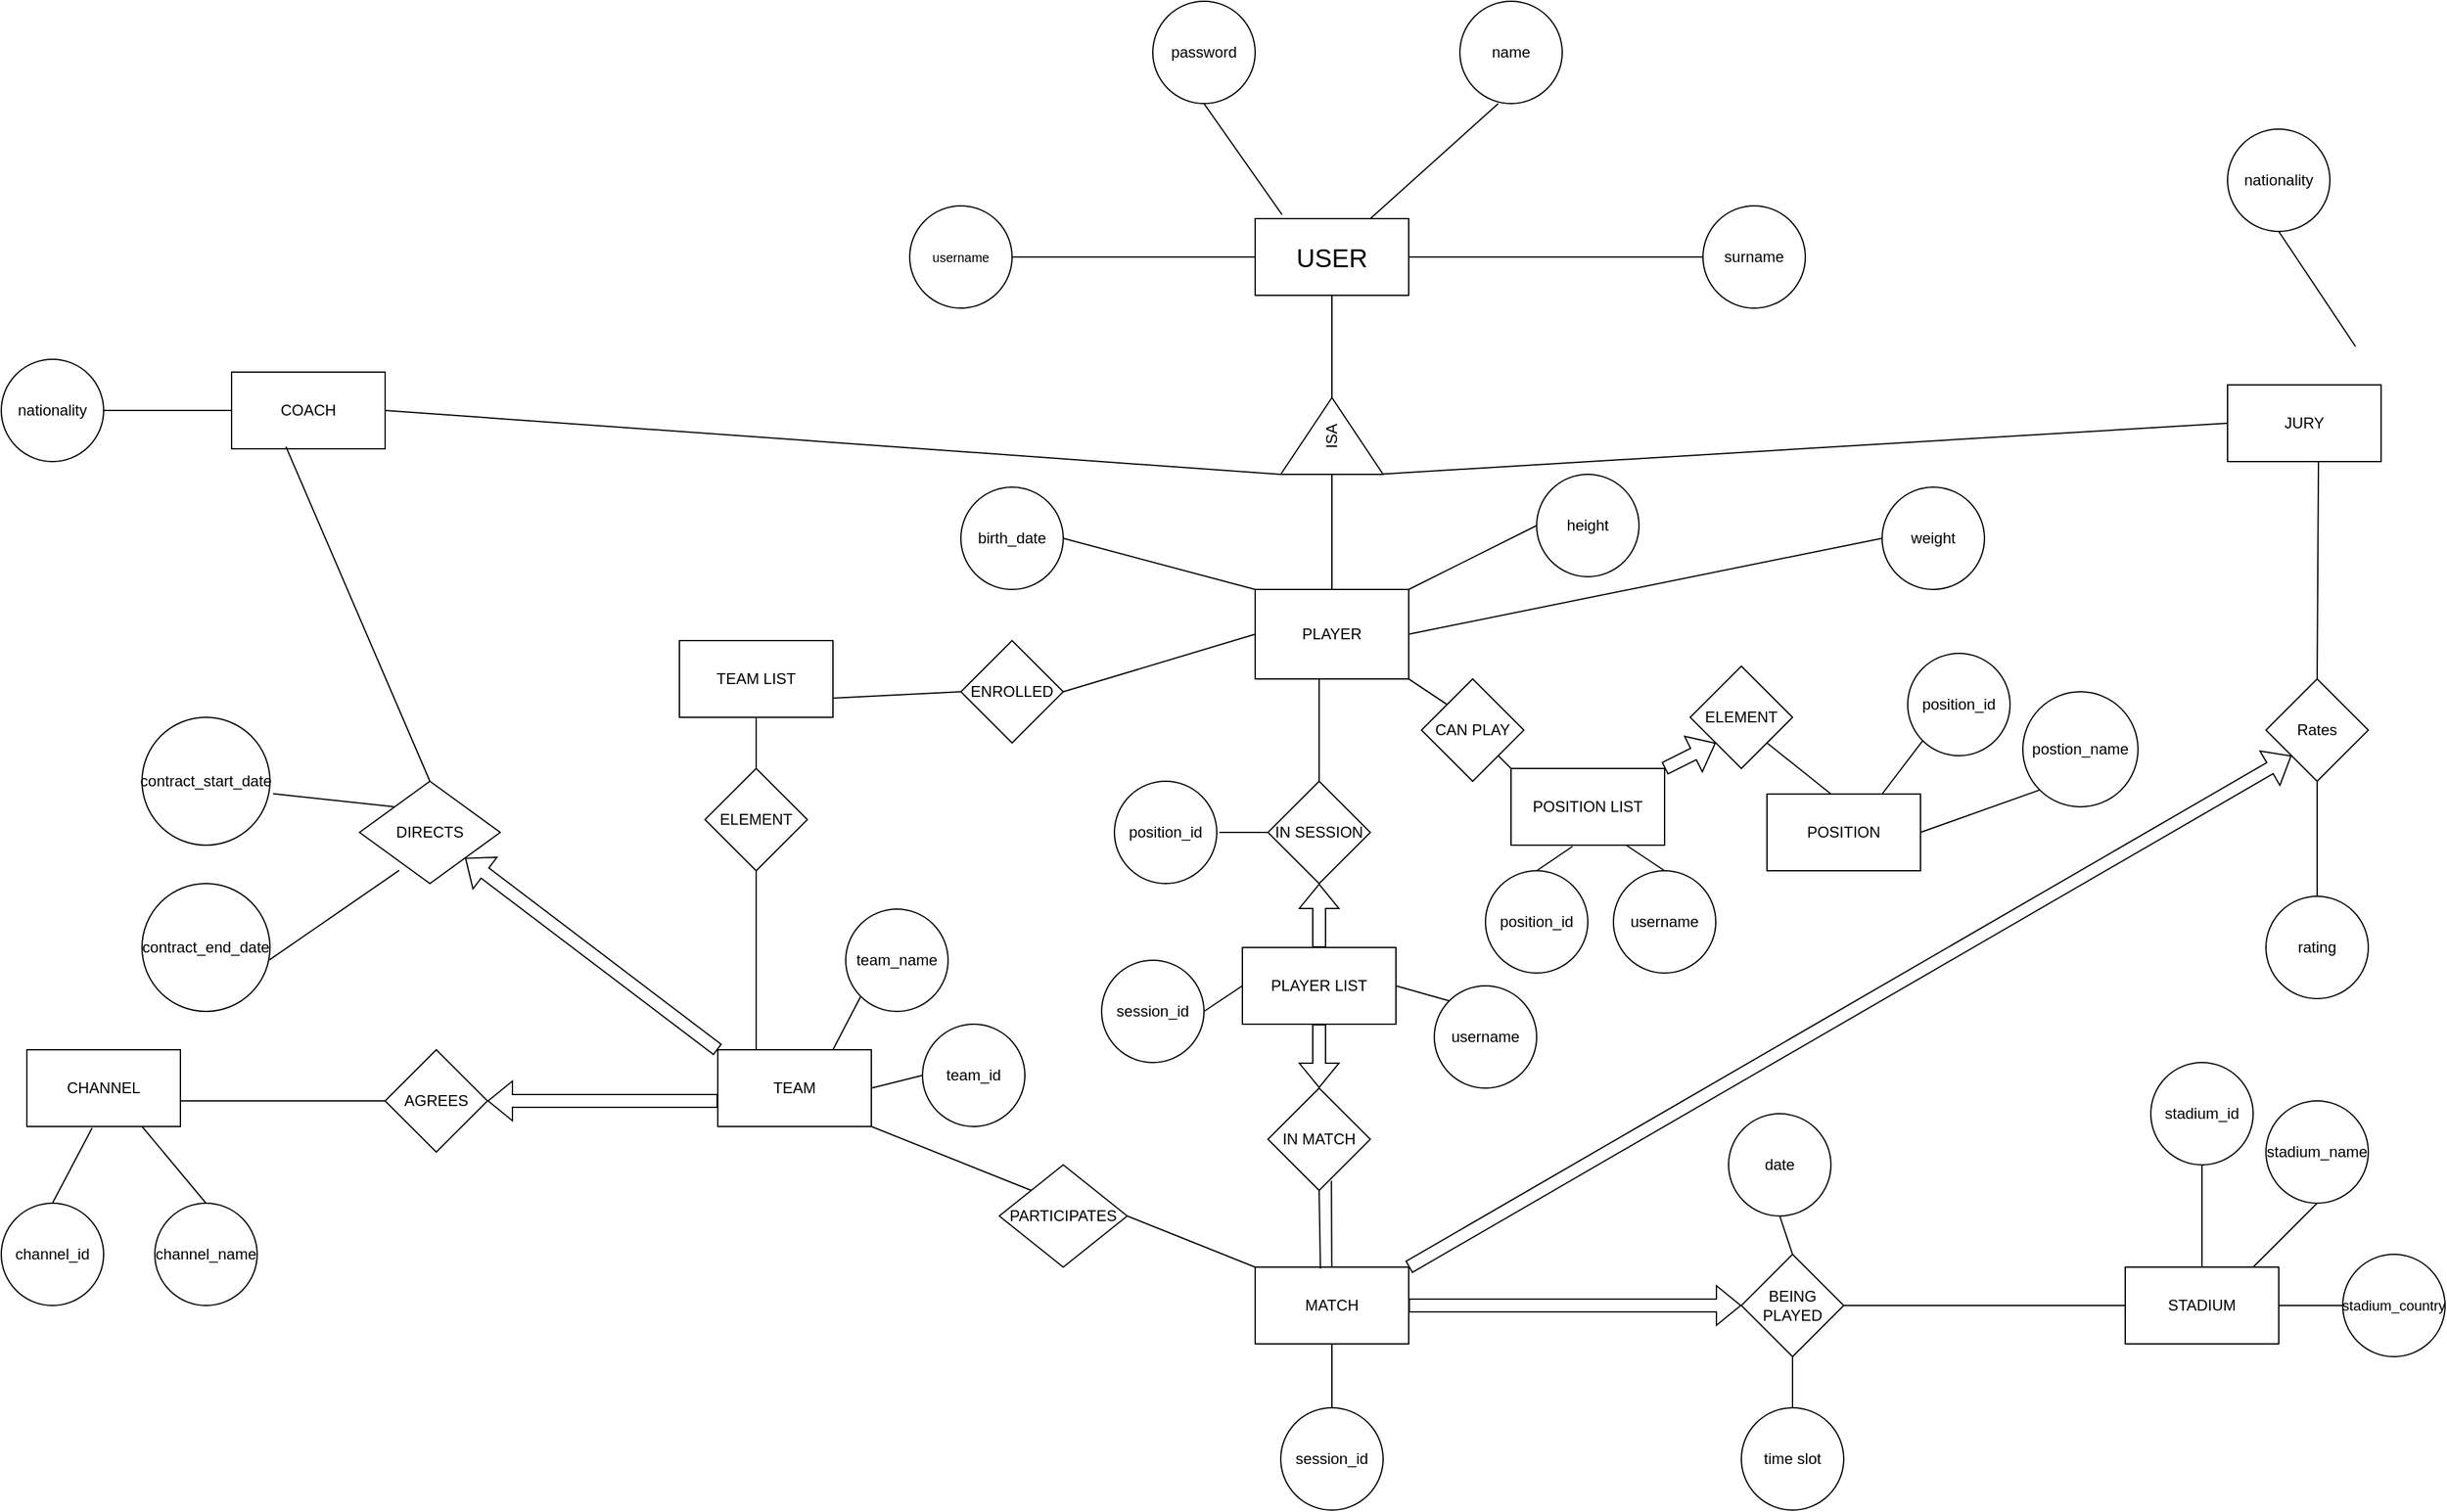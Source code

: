 <mxfile version="24.0.7" type="device">
  <diagram name="Page-1" id="yD7OdkKWVoem7eufRsLi">
    <mxGraphModel dx="2049" dy="1096" grid="1" gridSize="10" guides="1" tooltips="1" connect="1" arrows="1" fold="1" page="1" pageScale="1" pageWidth="1920" pageHeight="1200" math="0" shadow="0">
      <root>
        <mxCell id="0" />
        <mxCell id="1" parent="0" />
        <mxCell id="bbALmOzFAUpH4V1ZmCAf-1" value="&lt;font style=&quot;font-size: 20px;&quot;&gt;USER&lt;/font&gt;" style="rounded=0;whiteSpace=wrap;html=1;" vertex="1" parent="1">
          <mxGeometry x="990" y="190" width="120" height="60" as="geometry" />
        </mxCell>
        <mxCell id="bbALmOzFAUpH4V1ZmCAf-4" value="surname" style="ellipse;whiteSpace=wrap;html=1;rounded=0;" vertex="1" parent="1">
          <mxGeometry x="1340" y="180" width="80" height="80" as="geometry" />
        </mxCell>
        <mxCell id="bbALmOzFAUpH4V1ZmCAf-9" value="&lt;font size=&quot;1&quot;&gt;username&lt;/font&gt;" style="ellipse;whiteSpace=wrap;html=1;rounded=0;" vertex="1" parent="1">
          <mxGeometry x="720" y="180" width="80" height="80" as="geometry" />
        </mxCell>
        <mxCell id="bbALmOzFAUpH4V1ZmCAf-11" value="password" style="ellipse;whiteSpace=wrap;html=1;rounded=0;" vertex="1" parent="1">
          <mxGeometry x="910" y="20" width="80" height="80" as="geometry" />
        </mxCell>
        <mxCell id="bbALmOzFAUpH4V1ZmCAf-15" value="name" style="ellipse;whiteSpace=wrap;html=1;rounded=0;" vertex="1" parent="1">
          <mxGeometry x="1150" y="20" width="80" height="80" as="geometry" />
        </mxCell>
        <mxCell id="bbALmOzFAUpH4V1ZmCAf-16" value="" style="endArrow=none;html=1;rounded=0;exitX=0.175;exitY=-0.052;exitDx=0;exitDy=0;exitPerimeter=0;entryX=0.5;entryY=1;entryDx=0;entryDy=0;" edge="1" parent="1" source="bbALmOzFAUpH4V1ZmCAf-1" target="bbALmOzFAUpH4V1ZmCAf-11">
          <mxGeometry width="50" height="50" relative="1" as="geometry">
            <mxPoint x="910" y="170" as="sourcePoint" />
            <mxPoint x="960" y="120" as="targetPoint" />
          </mxGeometry>
        </mxCell>
        <mxCell id="bbALmOzFAUpH4V1ZmCAf-17" value="" style="endArrow=none;html=1;rounded=0;exitX=1;exitY=0.5;exitDx=0;exitDy=0;entryX=0;entryY=0.5;entryDx=0;entryDy=0;" edge="1" parent="1" source="bbALmOzFAUpH4V1ZmCAf-9" target="bbALmOzFAUpH4V1ZmCAf-1">
          <mxGeometry width="50" height="50" relative="1" as="geometry">
            <mxPoint x="880" y="245" as="sourcePoint" />
            <mxPoint x="930" y="195" as="targetPoint" />
          </mxGeometry>
        </mxCell>
        <mxCell id="bbALmOzFAUpH4V1ZmCAf-18" value="" style="endArrow=none;html=1;rounded=0;exitX=0.75;exitY=0;exitDx=0;exitDy=0;" edge="1" parent="1" source="bbALmOzFAUpH4V1ZmCAf-1">
          <mxGeometry width="50" height="50" relative="1" as="geometry">
            <mxPoint x="1130" y="150" as="sourcePoint" />
            <mxPoint x="1180" y="100" as="targetPoint" />
          </mxGeometry>
        </mxCell>
        <mxCell id="bbALmOzFAUpH4V1ZmCAf-19" value="" style="endArrow=none;html=1;rounded=0;entryX=0;entryY=0.5;entryDx=0;entryDy=0;exitX=1;exitY=0.5;exitDx=0;exitDy=0;" edge="1" parent="1" source="bbALmOzFAUpH4V1ZmCAf-1" target="bbALmOzFAUpH4V1ZmCAf-4">
          <mxGeometry width="50" height="50" relative="1" as="geometry">
            <mxPoint x="1110" y="230" as="sourcePoint" />
            <mxPoint x="1160" y="180" as="targetPoint" />
          </mxGeometry>
        </mxCell>
        <mxCell id="bbALmOzFAUpH4V1ZmCAf-20" value="" style="endArrow=none;html=1;rounded=0;entryX=0.5;entryY=1;entryDx=0;entryDy=0;" edge="1" parent="1" target="bbALmOzFAUpH4V1ZmCAf-1">
          <mxGeometry width="50" height="50" relative="1" as="geometry">
            <mxPoint x="1050" y="330" as="sourcePoint" />
            <mxPoint x="1000" y="420" as="targetPoint" />
          </mxGeometry>
        </mxCell>
        <mxCell id="bbALmOzFAUpH4V1ZmCAf-22" value="ISA" style="triangle;whiteSpace=wrap;html=1;rotation=-90;" vertex="1" parent="1">
          <mxGeometry x="1020" y="320" width="60" height="80" as="geometry" />
        </mxCell>
        <mxCell id="bbALmOzFAUpH4V1ZmCAf-23" value="" style="endArrow=none;html=1;rounded=0;exitX=1;exitY=0.5;exitDx=0;exitDy=0;entryX=0;entryY=0;entryDx=0;entryDy=0;entryPerimeter=0;" edge="1" parent="1" source="bbALmOzFAUpH4V1ZmCAf-25" target="bbALmOzFAUpH4V1ZmCAf-22">
          <mxGeometry width="50" height="50" relative="1" as="geometry">
            <mxPoint x="360" y="480" as="sourcePoint" />
            <mxPoint x="920" y="360" as="targetPoint" />
          </mxGeometry>
        </mxCell>
        <mxCell id="bbALmOzFAUpH4V1ZmCAf-24" value="" style="endArrow=none;html=1;rounded=0;entryX=0;entryY=0.5;entryDx=0;entryDy=0;exitX=0.005;exitY=0.995;exitDx=0;exitDy=0;exitPerimeter=0;" edge="1" parent="1" source="bbALmOzFAUpH4V1ZmCAf-22" target="bbALmOzFAUpH4V1ZmCAf-27">
          <mxGeometry width="50" height="50" relative="1" as="geometry">
            <mxPoint x="1280" y="330" as="sourcePoint" />
            <mxPoint x="1740" y="470" as="targetPoint" />
          </mxGeometry>
        </mxCell>
        <mxCell id="bbALmOzFAUpH4V1ZmCAf-25" value="COACH" style="rounded=0;whiteSpace=wrap;html=1;" vertex="1" parent="1">
          <mxGeometry x="190" y="310" width="120" height="60" as="geometry" />
        </mxCell>
        <mxCell id="bbALmOzFAUpH4V1ZmCAf-27" value="JURY" style="rounded=0;whiteSpace=wrap;html=1;" vertex="1" parent="1">
          <mxGeometry x="1750" y="320" width="120" height="60" as="geometry" />
        </mxCell>
        <mxCell id="bbALmOzFAUpH4V1ZmCAf-28" value="PLAYER" style="rounded=0;whiteSpace=wrap;html=1;" vertex="1" parent="1">
          <mxGeometry x="990" y="480" width="120" height="70" as="geometry" />
        </mxCell>
        <mxCell id="bbALmOzFAUpH4V1ZmCAf-30" value="" style="endArrow=none;html=1;rounded=0;entryX=0;entryY=0.5;entryDx=0;entryDy=0;exitX=0.5;exitY=0;exitDx=0;exitDy=0;" edge="1" parent="1" source="bbALmOzFAUpH4V1ZmCAf-28" target="bbALmOzFAUpH4V1ZmCAf-22">
          <mxGeometry width="50" height="50" relative="1" as="geometry">
            <mxPoint x="880" y="470" as="sourcePoint" />
            <mxPoint x="930" y="420" as="targetPoint" />
          </mxGeometry>
        </mxCell>
        <mxCell id="bbALmOzFAUpH4V1ZmCAf-31" value="MATCH" style="rounded=0;whiteSpace=wrap;html=1;" vertex="1" parent="1">
          <mxGeometry x="990" y="1010" width="120" height="60" as="geometry" />
        </mxCell>
        <mxCell id="bbALmOzFAUpH4V1ZmCAf-32" value="STADIUM" style="rounded=0;whiteSpace=wrap;html=1;" vertex="1" parent="1">
          <mxGeometry x="1670" y="1010" width="120" height="60" as="geometry" />
        </mxCell>
        <mxCell id="bbALmOzFAUpH4V1ZmCAf-33" value="TEAM" style="rounded=0;whiteSpace=wrap;html=1;" vertex="1" parent="1">
          <mxGeometry x="570" y="840" width="120" height="60" as="geometry" />
        </mxCell>
        <mxCell id="bbALmOzFAUpH4V1ZmCAf-34" value="CHANNEL" style="rounded=0;whiteSpace=wrap;html=1;" vertex="1" parent="1">
          <mxGeometry x="30" y="840" width="120" height="60" as="geometry" />
        </mxCell>
        <mxCell id="bbALmOzFAUpH4V1ZmCAf-38" value="" style="endArrow=none;html=1;rounded=0;exitX=0.5;exitY=1;exitDx=0;exitDy=0;" edge="1" parent="1" source="bbALmOzFAUpH4V1ZmCAf-39">
          <mxGeometry width="50" height="50" relative="1" as="geometry">
            <mxPoint x="1800" y="370" as="sourcePoint" />
            <mxPoint x="1850" y="290" as="targetPoint" />
          </mxGeometry>
        </mxCell>
        <mxCell id="bbALmOzFAUpH4V1ZmCAf-39" value="nationality" style="ellipse;whiteSpace=wrap;html=1;aspect=fixed;" vertex="1" parent="1">
          <mxGeometry x="1750" y="120" width="80" height="80" as="geometry" />
        </mxCell>
        <mxCell id="bbALmOzFAUpH4V1ZmCAf-40" value="Rates" style="rhombus;whiteSpace=wrap;html=1;" vertex="1" parent="1">
          <mxGeometry x="1780" y="550" width="80" height="80" as="geometry" />
        </mxCell>
        <mxCell id="bbALmOzFAUpH4V1ZmCAf-41" value="" style="endArrow=none;html=1;rounded=0;entryX=0.592;entryY=0.995;entryDx=0;entryDy=0;exitX=0.5;exitY=0;exitDx=0;exitDy=0;entryPerimeter=0;" edge="1" parent="1" source="bbALmOzFAUpH4V1ZmCAf-40" target="bbALmOzFAUpH4V1ZmCAf-27">
          <mxGeometry width="50" height="50" relative="1" as="geometry">
            <mxPoint x="880" y="810" as="sourcePoint" />
            <mxPoint x="930" y="760" as="targetPoint" />
          </mxGeometry>
        </mxCell>
        <mxCell id="bbALmOzFAUpH4V1ZmCAf-43" value="" style="endArrow=none;html=1;rounded=0;entryX=0.5;entryY=1;entryDx=0;entryDy=0;exitX=0.5;exitY=0;exitDx=0;exitDy=0;" edge="1" parent="1" source="bbALmOzFAUpH4V1ZmCAf-44" target="bbALmOzFAUpH4V1ZmCAf-40">
          <mxGeometry width="50" height="50" relative="1" as="geometry">
            <mxPoint x="1720" y="750" as="sourcePoint" />
            <mxPoint x="930" y="760" as="targetPoint" />
          </mxGeometry>
        </mxCell>
        <mxCell id="bbALmOzFAUpH4V1ZmCAf-44" value="rating" style="ellipse;whiteSpace=wrap;html=1;aspect=fixed;" vertex="1" parent="1">
          <mxGeometry x="1780" y="720" width="80" height="80" as="geometry" />
        </mxCell>
        <mxCell id="bbALmOzFAUpH4V1ZmCAf-45" value="" style="shape=flexArrow;endArrow=classic;html=1;rounded=0;exitX=1;exitY=0;exitDx=0;exitDy=0;entryX=0;entryY=1;entryDx=0;entryDy=0;" edge="1" parent="1" source="bbALmOzFAUpH4V1ZmCAf-31" target="bbALmOzFAUpH4V1ZmCAf-40">
          <mxGeometry width="50" height="50" relative="1" as="geometry">
            <mxPoint x="880" y="810" as="sourcePoint" />
            <mxPoint x="930" y="760" as="targetPoint" />
          </mxGeometry>
        </mxCell>
        <mxCell id="bbALmOzFAUpH4V1ZmCAf-46" value="DIRECTS" style="rhombus;whiteSpace=wrap;html=1;" vertex="1" parent="1">
          <mxGeometry x="290" y="630" width="110" height="80" as="geometry" />
        </mxCell>
        <mxCell id="bbALmOzFAUpH4V1ZmCAf-47" value="BEING PLAYED" style="rhombus;whiteSpace=wrap;html=1;" vertex="1" parent="1">
          <mxGeometry x="1370" y="1000" width="80" height="80" as="geometry" />
        </mxCell>
        <mxCell id="bbALmOzFAUpH4V1ZmCAf-48" value="" style="shape=flexArrow;endArrow=classic;html=1;rounded=0;exitX=1;exitY=0.5;exitDx=0;exitDy=0;entryX=0;entryY=0.5;entryDx=0;entryDy=0;" edge="1" parent="1" source="bbALmOzFAUpH4V1ZmCAf-31" target="bbALmOzFAUpH4V1ZmCAf-47">
          <mxGeometry width="50" height="50" relative="1" as="geometry">
            <mxPoint x="880" y="810" as="sourcePoint" />
            <mxPoint x="930" y="760" as="targetPoint" />
          </mxGeometry>
        </mxCell>
        <mxCell id="bbALmOzFAUpH4V1ZmCAf-49" value="" style="endArrow=none;html=1;rounded=0;exitX=1;exitY=0.5;exitDx=0;exitDy=0;entryX=0;entryY=0.5;entryDx=0;entryDy=0;" edge="1" parent="1" source="bbALmOzFAUpH4V1ZmCAf-47" target="bbALmOzFAUpH4V1ZmCAf-32">
          <mxGeometry width="50" height="50" relative="1" as="geometry">
            <mxPoint x="880" y="810" as="sourcePoint" />
            <mxPoint x="930" y="760" as="targetPoint" />
          </mxGeometry>
        </mxCell>
        <mxCell id="bbALmOzFAUpH4V1ZmCAf-52" value="date" style="ellipse;whiteSpace=wrap;html=1;aspect=fixed;" vertex="1" parent="1">
          <mxGeometry x="1360" y="890" width="80" height="80" as="geometry" />
        </mxCell>
        <mxCell id="bbALmOzFAUpH4V1ZmCAf-53" value="time slot" style="ellipse;whiteSpace=wrap;html=1;aspect=fixed;" vertex="1" parent="1">
          <mxGeometry x="1370" y="1120" width="80" height="80" as="geometry" />
        </mxCell>
        <mxCell id="bbALmOzFAUpH4V1ZmCAf-54" value="" style="endArrow=none;html=1;rounded=0;entryX=0.5;entryY=1;entryDx=0;entryDy=0;exitX=0.5;exitY=0;exitDx=0;exitDy=0;" edge="1" parent="1" source="bbALmOzFAUpH4V1ZmCAf-47" target="bbALmOzFAUpH4V1ZmCAf-52">
          <mxGeometry width="50" height="50" relative="1" as="geometry">
            <mxPoint x="880" y="810" as="sourcePoint" />
            <mxPoint x="930" y="760" as="targetPoint" />
          </mxGeometry>
        </mxCell>
        <mxCell id="bbALmOzFAUpH4V1ZmCAf-55" value="" style="endArrow=none;html=1;rounded=0;entryX=0.5;entryY=0;entryDx=0;entryDy=0;exitX=0.5;exitY=1;exitDx=0;exitDy=0;" edge="1" parent="1" source="bbALmOzFAUpH4V1ZmCAf-47" target="bbALmOzFAUpH4V1ZmCAf-53">
          <mxGeometry width="50" height="50" relative="1" as="geometry">
            <mxPoint x="1420" y="1010" as="sourcePoint" />
            <mxPoint x="1420" y="980" as="targetPoint" />
          </mxGeometry>
        </mxCell>
        <mxCell id="bbALmOzFAUpH4V1ZmCAf-56" value="" style="endArrow=none;html=1;rounded=0;entryX=0.5;entryY=0;entryDx=0;entryDy=0;" edge="1" parent="1" target="bbALmOzFAUpH4V1ZmCAf-32">
          <mxGeometry width="50" height="50" relative="1" as="geometry">
            <mxPoint x="1730" y="930" as="sourcePoint" />
            <mxPoint x="930" y="760" as="targetPoint" />
          </mxGeometry>
        </mxCell>
        <mxCell id="bbALmOzFAUpH4V1ZmCAf-57" value="stadium_id" style="ellipse;whiteSpace=wrap;html=1;aspect=fixed;" vertex="1" parent="1">
          <mxGeometry x="1690" y="850" width="80" height="80" as="geometry" />
        </mxCell>
        <mxCell id="bbALmOzFAUpH4V1ZmCAf-58" value="stadium_name" style="ellipse;whiteSpace=wrap;html=1;aspect=fixed;" vertex="1" parent="1">
          <mxGeometry x="1780" y="880" width="80" height="80" as="geometry" />
        </mxCell>
        <mxCell id="bbALmOzFAUpH4V1ZmCAf-59" value="&lt;font style=&quot;font-size: 11px;&quot;&gt;stadium_country&lt;/font&gt;" style="ellipse;whiteSpace=wrap;html=1;aspect=fixed;" vertex="1" parent="1">
          <mxGeometry x="1840" y="1000" width="80" height="80" as="geometry" />
        </mxCell>
        <mxCell id="bbALmOzFAUpH4V1ZmCAf-61" value="" style="endArrow=none;html=1;rounded=0;exitX=0;exitY=0.5;exitDx=0;exitDy=0;entryX=1;entryY=0.5;entryDx=0;entryDy=0;" edge="1" parent="1" source="bbALmOzFAUpH4V1ZmCAf-59" target="bbALmOzFAUpH4V1ZmCAf-32">
          <mxGeometry width="50" height="50" relative="1" as="geometry">
            <mxPoint x="1740" y="940" as="sourcePoint" />
            <mxPoint x="1740" y="1010" as="targetPoint" />
          </mxGeometry>
        </mxCell>
        <mxCell id="bbALmOzFAUpH4V1ZmCAf-62" value="" style="endArrow=none;html=1;rounded=0;exitX=0.5;exitY=1;exitDx=0;exitDy=0;" edge="1" parent="1" source="bbALmOzFAUpH4V1ZmCAf-58">
          <mxGeometry width="50" height="50" relative="1" as="geometry">
            <mxPoint x="1801" y="963" as="sourcePoint" />
            <mxPoint x="1770" y="1010" as="targetPoint" />
          </mxGeometry>
        </mxCell>
        <mxCell id="bbALmOzFAUpH4V1ZmCAf-63" value="session_id" style="ellipse;whiteSpace=wrap;html=1;aspect=fixed;" vertex="1" parent="1">
          <mxGeometry x="1010" y="1120" width="80" height="80" as="geometry" />
        </mxCell>
        <mxCell id="bbALmOzFAUpH4V1ZmCAf-64" value="" style="endArrow=none;html=1;rounded=0;exitX=0.5;exitY=1;exitDx=0;exitDy=0;entryX=0.5;entryY=0;entryDx=0;entryDy=0;" edge="1" parent="1" source="bbALmOzFAUpH4V1ZmCAf-31" target="bbALmOzFAUpH4V1ZmCAf-63">
          <mxGeometry width="50" height="50" relative="1" as="geometry">
            <mxPoint x="880" y="810" as="sourcePoint" />
            <mxPoint x="930" y="760" as="targetPoint" />
          </mxGeometry>
        </mxCell>
        <mxCell id="bbALmOzFAUpH4V1ZmCAf-65" value="channel_id" style="ellipse;whiteSpace=wrap;html=1;aspect=fixed;" vertex="1" parent="1">
          <mxGeometry x="10" y="960" width="80" height="80" as="geometry" />
        </mxCell>
        <mxCell id="bbALmOzFAUpH4V1ZmCAf-66" value="channel_name" style="ellipse;whiteSpace=wrap;html=1;aspect=fixed;" vertex="1" parent="1">
          <mxGeometry x="130" y="960" width="80" height="80" as="geometry" />
        </mxCell>
        <mxCell id="bbALmOzFAUpH4V1ZmCAf-67" value="" style="endArrow=none;html=1;rounded=0;exitX=0.425;exitY=1.019;exitDx=0;exitDy=0;exitPerimeter=0;entryX=0.5;entryY=0;entryDx=0;entryDy=0;" edge="1" parent="1" source="bbALmOzFAUpH4V1ZmCAf-34" target="bbALmOzFAUpH4V1ZmCAf-65">
          <mxGeometry width="50" height="50" relative="1" as="geometry">
            <mxPoint x="880" y="810" as="sourcePoint" />
            <mxPoint x="930" y="760" as="targetPoint" />
          </mxGeometry>
        </mxCell>
        <mxCell id="bbALmOzFAUpH4V1ZmCAf-68" value="" style="endArrow=none;html=1;rounded=0;exitX=0.5;exitY=0;exitDx=0;exitDy=0;entryX=0.75;entryY=1;entryDx=0;entryDy=0;" edge="1" parent="1" source="bbALmOzFAUpH4V1ZmCAf-66" target="bbALmOzFAUpH4V1ZmCAf-34">
          <mxGeometry width="50" height="50" relative="1" as="geometry">
            <mxPoint x="880" y="810" as="sourcePoint" />
            <mxPoint x="930" y="760" as="targetPoint" />
          </mxGeometry>
        </mxCell>
        <mxCell id="bbALmOzFAUpH4V1ZmCAf-69" value="AGREES" style="rhombus;whiteSpace=wrap;html=1;" vertex="1" parent="1">
          <mxGeometry x="310" y="840" width="80" height="80" as="geometry" />
        </mxCell>
        <mxCell id="bbALmOzFAUpH4V1ZmCAf-70" value="" style="shape=flexArrow;endArrow=classic;html=1;rounded=0;entryX=1;entryY=0.5;entryDx=0;entryDy=0;" edge="1" parent="1" target="bbALmOzFAUpH4V1ZmCAf-69">
          <mxGeometry width="50" height="50" relative="1" as="geometry">
            <mxPoint x="570" y="880" as="sourcePoint" />
            <mxPoint x="930" y="760" as="targetPoint" />
          </mxGeometry>
        </mxCell>
        <mxCell id="bbALmOzFAUpH4V1ZmCAf-71" value="" style="endArrow=none;html=1;rounded=0;exitX=0;exitY=0.5;exitDx=0;exitDy=0;" edge="1" parent="1" source="bbALmOzFAUpH4V1ZmCAf-69">
          <mxGeometry width="50" height="50" relative="1" as="geometry">
            <mxPoint x="880" y="810" as="sourcePoint" />
            <mxPoint x="150" y="880" as="targetPoint" />
          </mxGeometry>
        </mxCell>
        <mxCell id="bbALmOzFAUpH4V1ZmCAf-72" value="" style="shape=flexArrow;endArrow=classic;html=1;rounded=0;entryX=1;entryY=1;entryDx=0;entryDy=0;exitX=0;exitY=0;exitDx=0;exitDy=0;" edge="1" parent="1" source="bbALmOzFAUpH4V1ZmCAf-33" target="bbALmOzFAUpH4V1ZmCAf-46">
          <mxGeometry width="50" height="50" relative="1" as="geometry">
            <mxPoint x="680" y="820.0" as="sourcePoint" />
            <mxPoint x="510" y="650.0" as="targetPoint" />
          </mxGeometry>
        </mxCell>
        <mxCell id="bbALmOzFAUpH4V1ZmCAf-73" value="" style="endArrow=none;html=1;rounded=0;entryX=0.5;entryY=0;entryDx=0;entryDy=0;exitX=0.354;exitY=0.971;exitDx=0;exitDy=0;exitPerimeter=0;" edge="1" parent="1" source="bbALmOzFAUpH4V1ZmCAf-25" target="bbALmOzFAUpH4V1ZmCAf-46">
          <mxGeometry width="50" height="50" relative="1" as="geometry">
            <mxPoint x="350" y="530" as="sourcePoint" />
            <mxPoint x="930" y="760" as="targetPoint" />
          </mxGeometry>
        </mxCell>
        <mxCell id="bbALmOzFAUpH4V1ZmCAf-74" value="nationality" style="ellipse;whiteSpace=wrap;html=1;aspect=fixed;" vertex="1" parent="1">
          <mxGeometry x="10" y="300" width="80" height="80" as="geometry" />
        </mxCell>
        <mxCell id="bbALmOzFAUpH4V1ZmCAf-75" value="" style="endArrow=none;html=1;rounded=0;entryX=0;entryY=0.5;entryDx=0;entryDy=0;" edge="1" parent="1" target="bbALmOzFAUpH4V1ZmCAf-25">
          <mxGeometry width="50" height="50" relative="1" as="geometry">
            <mxPoint x="90" y="340" as="sourcePoint" />
            <mxPoint x="230" y="339.29" as="targetPoint" />
          </mxGeometry>
        </mxCell>
        <mxCell id="bbALmOzFAUpH4V1ZmCAf-76" value="PARTICIPATES" style="rhombus;whiteSpace=wrap;html=1;" vertex="1" parent="1">
          <mxGeometry x="790" y="930" width="100" height="80" as="geometry" />
        </mxCell>
        <mxCell id="bbALmOzFAUpH4V1ZmCAf-78" value="" style="endArrow=none;html=1;rounded=0;exitX=1;exitY=1;exitDx=0;exitDy=0;entryX=0;entryY=0;entryDx=0;entryDy=0;" edge="1" parent="1" source="bbALmOzFAUpH4V1ZmCAf-33" target="bbALmOzFAUpH4V1ZmCAf-76">
          <mxGeometry width="50" height="50" relative="1" as="geometry">
            <mxPoint x="880" y="810" as="sourcePoint" />
            <mxPoint x="930" y="760" as="targetPoint" />
          </mxGeometry>
        </mxCell>
        <mxCell id="bbALmOzFAUpH4V1ZmCAf-79" value="" style="endArrow=none;html=1;rounded=0;exitX=0;exitY=0;exitDx=0;exitDy=0;entryX=1;entryY=0.5;entryDx=0;entryDy=0;" edge="1" parent="1" source="bbALmOzFAUpH4V1ZmCAf-31" target="bbALmOzFAUpH4V1ZmCAf-76">
          <mxGeometry width="50" height="50" relative="1" as="geometry">
            <mxPoint x="880" y="810" as="sourcePoint" />
            <mxPoint x="930" y="760" as="targetPoint" />
          </mxGeometry>
        </mxCell>
        <mxCell id="bbALmOzFAUpH4V1ZmCAf-81" value="birth_date" style="ellipse;whiteSpace=wrap;html=1;aspect=fixed;" vertex="1" parent="1">
          <mxGeometry x="760" y="400" width="80" height="80" as="geometry" />
        </mxCell>
        <mxCell id="bbALmOzFAUpH4V1ZmCAf-82" value="height" style="ellipse;whiteSpace=wrap;html=1;aspect=fixed;" vertex="1" parent="1">
          <mxGeometry x="1210" y="390" width="80" height="80" as="geometry" />
        </mxCell>
        <mxCell id="bbALmOzFAUpH4V1ZmCAf-83" value="weight" style="ellipse;whiteSpace=wrap;html=1;aspect=fixed;" vertex="1" parent="1">
          <mxGeometry x="1480" y="400" width="80" height="80" as="geometry" />
        </mxCell>
        <mxCell id="bbALmOzFAUpH4V1ZmCAf-84" value="" style="endArrow=none;html=1;rounded=0;entryX=0;entryY=0;entryDx=0;entryDy=0;exitX=1;exitY=0.5;exitDx=0;exitDy=0;" edge="1" parent="1" source="bbALmOzFAUpH4V1ZmCAf-81" target="bbALmOzFAUpH4V1ZmCAf-28">
          <mxGeometry width="50" height="50" relative="1" as="geometry">
            <mxPoint x="880" y="460" as="sourcePoint" />
            <mxPoint x="930" y="410" as="targetPoint" />
          </mxGeometry>
        </mxCell>
        <mxCell id="bbALmOzFAUpH4V1ZmCAf-85" value="" style="endArrow=none;html=1;rounded=0;entryX=0;entryY=0.5;entryDx=0;entryDy=0;exitX=1;exitY=0;exitDx=0;exitDy=0;" edge="1" parent="1" source="bbALmOzFAUpH4V1ZmCAf-28" target="bbALmOzFAUpH4V1ZmCAf-82">
          <mxGeometry width="50" height="50" relative="1" as="geometry">
            <mxPoint x="880" y="460" as="sourcePoint" />
            <mxPoint x="930" y="410" as="targetPoint" />
          </mxGeometry>
        </mxCell>
        <mxCell id="bbALmOzFAUpH4V1ZmCAf-86" value="" style="endArrow=none;html=1;rounded=0;entryX=0;entryY=0.5;entryDx=0;entryDy=0;exitX=1;exitY=0.5;exitDx=0;exitDy=0;" edge="1" parent="1" source="bbALmOzFAUpH4V1ZmCAf-28" target="bbALmOzFAUpH4V1ZmCAf-83">
          <mxGeometry width="50" height="50" relative="1" as="geometry">
            <mxPoint x="1150" y="550" as="sourcePoint" />
            <mxPoint x="1180" y="480" as="targetPoint" />
          </mxGeometry>
        </mxCell>
        <mxCell id="bbALmOzFAUpH4V1ZmCAf-87" value="ELEMENT" style="rhombus;whiteSpace=wrap;html=1;" vertex="1" parent="1">
          <mxGeometry x="1330" y="540" width="80" height="80" as="geometry" />
        </mxCell>
        <mxCell id="bbALmOzFAUpH4V1ZmCAf-89" value="IN MATCH" style="rhombus;whiteSpace=wrap;html=1;" vertex="1" parent="1">
          <mxGeometry x="1000" y="870" width="80" height="80" as="geometry" />
        </mxCell>
        <mxCell id="bbALmOzFAUpH4V1ZmCAf-90" value="CAN PLAY" style="rhombus;whiteSpace=wrap;html=1;" vertex="1" parent="1">
          <mxGeometry x="1120" y="550" width="80" height="80" as="geometry" />
        </mxCell>
        <mxCell id="bbALmOzFAUpH4V1ZmCAf-91" value="ENROLLED" style="rhombus;whiteSpace=wrap;html=1;" vertex="1" parent="1">
          <mxGeometry x="760" y="520" width="80" height="80" as="geometry" />
        </mxCell>
        <mxCell id="bbALmOzFAUpH4V1ZmCAf-92" value="ELEMENT" style="rhombus;whiteSpace=wrap;html=1;" vertex="1" parent="1">
          <mxGeometry x="560" y="620" width="80" height="80" as="geometry" />
        </mxCell>
        <mxCell id="bbALmOzFAUpH4V1ZmCAf-93" value="POSITION" style="rounded=0;whiteSpace=wrap;html=1;" vertex="1" parent="1">
          <mxGeometry x="1390" y="640" width="120" height="60" as="geometry" />
        </mxCell>
        <mxCell id="bbALmOzFAUpH4V1ZmCAf-94" value="" style="endArrow=none;html=1;rounded=0;entryX=0.75;entryY=0;entryDx=0;entryDy=0;exitX=0;exitY=1;exitDx=0;exitDy=0;" edge="1" parent="1" source="bbALmOzFAUpH4V1ZmCAf-98" target="bbALmOzFAUpH4V1ZmCAf-93">
          <mxGeometry width="50" height="50" relative="1" as="geometry">
            <mxPoint x="1560" y="560" as="sourcePoint" />
            <mxPoint x="930" y="590" as="targetPoint" />
          </mxGeometry>
        </mxCell>
        <mxCell id="bbALmOzFAUpH4V1ZmCAf-95" value="" style="endArrow=none;html=1;rounded=0;entryX=1;entryY=0.5;entryDx=0;entryDy=0;exitX=1;exitY=1;exitDx=0;exitDy=0;" edge="1" parent="1" source="bbALmOzFAUpH4V1ZmCAf-96" target="bbALmOzFAUpH4V1ZmCAf-93">
          <mxGeometry width="50" height="50" relative="1" as="geometry">
            <mxPoint x="1640" y="570" as="sourcePoint" />
            <mxPoint x="1560" y="690" as="targetPoint" />
          </mxGeometry>
        </mxCell>
        <mxCell id="bbALmOzFAUpH4V1ZmCAf-96" value="postion_name" style="ellipse;whiteSpace=wrap;html=1;aspect=fixed;direction=south;" vertex="1" parent="1">
          <mxGeometry x="1590" y="560" width="90" height="90" as="geometry" />
        </mxCell>
        <mxCell id="bbALmOzFAUpH4V1ZmCAf-98" value="position_id" style="ellipse;whiteSpace=wrap;html=1;aspect=fixed;" vertex="1" parent="1">
          <mxGeometry x="1500" y="530" width="80" height="80" as="geometry" />
        </mxCell>
        <mxCell id="bbALmOzFAUpH4V1ZmCAf-100" value="POSITION LIST" style="rounded=0;whiteSpace=wrap;html=1;" vertex="1" parent="1">
          <mxGeometry x="1190" y="620" width="120" height="60" as="geometry" />
        </mxCell>
        <mxCell id="bbALmOzFAUpH4V1ZmCAf-101" value="" style="shape=flexArrow;endArrow=classic;html=1;rounded=0;entryX=0;entryY=1;entryDx=0;entryDy=0;exitX=1;exitY=0;exitDx=0;exitDy=0;" edge="1" parent="1" source="bbALmOzFAUpH4V1ZmCAf-100" target="bbALmOzFAUpH4V1ZmCAf-87">
          <mxGeometry width="50" height="50" relative="1" as="geometry">
            <mxPoint x="1330" y="560" as="sourcePoint" />
            <mxPoint x="930" y="760" as="targetPoint" />
          </mxGeometry>
        </mxCell>
        <mxCell id="bbALmOzFAUpH4V1ZmCAf-102" value="" style="endArrow=none;html=1;rounded=0;entryX=1;entryY=1;entryDx=0;entryDy=0;exitX=0.417;exitY=0;exitDx=0;exitDy=0;exitPerimeter=0;" edge="1" parent="1" source="bbALmOzFAUpH4V1ZmCAf-93" target="bbALmOzFAUpH4V1ZmCAf-87">
          <mxGeometry width="50" height="50" relative="1" as="geometry">
            <mxPoint x="880" y="810" as="sourcePoint" />
            <mxPoint x="930" y="760" as="targetPoint" />
          </mxGeometry>
        </mxCell>
        <mxCell id="bbALmOzFAUpH4V1ZmCAf-103" value="username" style="ellipse;whiteSpace=wrap;html=1;aspect=fixed;" vertex="1" parent="1">
          <mxGeometry x="1270" y="700" width="80" height="80" as="geometry" />
        </mxCell>
        <mxCell id="bbALmOzFAUpH4V1ZmCAf-104" value="position_id" style="ellipse;whiteSpace=wrap;html=1;aspect=fixed;" vertex="1" parent="1">
          <mxGeometry x="1170" y="700" width="80" height="80" as="geometry" />
        </mxCell>
        <mxCell id="bbALmOzFAUpH4V1ZmCAf-105" value="" style="endArrow=none;html=1;rounded=0;exitX=0.5;exitY=0;exitDx=0;exitDy=0;" edge="1" parent="1" source="bbALmOzFAUpH4V1ZmCAf-104">
          <mxGeometry width="50" height="50" relative="1" as="geometry">
            <mxPoint x="880" y="810" as="sourcePoint" />
            <mxPoint x="1238" y="681" as="targetPoint" />
          </mxGeometry>
        </mxCell>
        <mxCell id="bbALmOzFAUpH4V1ZmCAf-106" value="" style="endArrow=none;html=1;rounded=0;entryX=0.75;entryY=1;entryDx=0;entryDy=0;exitX=0.5;exitY=0;exitDx=0;exitDy=0;" edge="1" parent="1" source="bbALmOzFAUpH4V1ZmCAf-103" target="bbALmOzFAUpH4V1ZmCAf-100">
          <mxGeometry width="50" height="50" relative="1" as="geometry">
            <mxPoint x="880" y="810" as="sourcePoint" />
            <mxPoint x="930" y="760" as="targetPoint" />
          </mxGeometry>
        </mxCell>
        <mxCell id="bbALmOzFAUpH4V1ZmCAf-111" value="" style="endArrow=none;html=1;rounded=0;entryX=1;entryY=1;entryDx=0;entryDy=0;exitX=0;exitY=0;exitDx=0;exitDy=0;" edge="1" parent="1" source="bbALmOzFAUpH4V1ZmCAf-90" target="bbALmOzFAUpH4V1ZmCAf-28">
          <mxGeometry width="50" height="50" relative="1" as="geometry">
            <mxPoint x="880" y="810" as="sourcePoint" />
            <mxPoint x="930" y="760" as="targetPoint" />
          </mxGeometry>
        </mxCell>
        <mxCell id="bbALmOzFAUpH4V1ZmCAf-112" value="" style="endArrow=none;html=1;rounded=0;entryX=0;entryY=0;entryDx=0;entryDy=0;exitX=1;exitY=1;exitDx=0;exitDy=0;" edge="1" parent="1" source="bbALmOzFAUpH4V1ZmCAf-90" target="bbALmOzFAUpH4V1ZmCAf-100">
          <mxGeometry width="50" height="50" relative="1" as="geometry">
            <mxPoint x="880" y="810" as="sourcePoint" />
            <mxPoint x="930" y="760" as="targetPoint" />
          </mxGeometry>
        </mxCell>
        <mxCell id="bbALmOzFAUpH4V1ZmCAf-118" value="" style="endArrow=none;html=1;rounded=0;entryX=1;entryY=1;entryDx=0;entryDy=0;exitX=0;exitY=0;exitDx=0;exitDy=0;labelBorderColor=none;textShadow=0;shadow=0;" edge="1" parent="1" source="bbALmOzFAUpH4V1ZmCAf-90" target="bbALmOzFAUpH4V1ZmCAf-28">
          <mxGeometry width="50" height="50" relative="1" as="geometry">
            <mxPoint x="880" y="810" as="sourcePoint" />
            <mxPoint x="930" y="760" as="targetPoint" />
          </mxGeometry>
        </mxCell>
        <mxCell id="bbALmOzFAUpH4V1ZmCAf-119" value="IN SESSION" style="rhombus;whiteSpace=wrap;html=1;" vertex="1" parent="1">
          <mxGeometry x="1000" y="630" width="80" height="80" as="geometry" />
        </mxCell>
        <mxCell id="bbALmOzFAUpH4V1ZmCAf-120" value="PLAYER LIST" style="rounded=0;whiteSpace=wrap;html=1;" vertex="1" parent="1">
          <mxGeometry x="980" y="760" width="120" height="60" as="geometry" />
        </mxCell>
        <mxCell id="bbALmOzFAUpH4V1ZmCAf-127" value="" style="endArrow=none;html=1;rounded=0;entryX=0.5;entryY=0;entryDx=0;entryDy=0;" edge="1" parent="1" target="bbALmOzFAUpH4V1ZmCAf-119">
          <mxGeometry width="50" height="50" relative="1" as="geometry">
            <mxPoint x="1040" y="550" as="sourcePoint" />
            <mxPoint x="930" y="760" as="targetPoint" />
          </mxGeometry>
        </mxCell>
        <mxCell id="bbALmOzFAUpH4V1ZmCAf-128" value="" style="shape=flexArrow;endArrow=classic;html=1;rounded=0;entryX=0.5;entryY=1;entryDx=0;entryDy=0;exitX=0.5;exitY=0;exitDx=0;exitDy=0;" edge="1" parent="1" source="bbALmOzFAUpH4V1ZmCAf-120" target="bbALmOzFAUpH4V1ZmCAf-119">
          <mxGeometry width="50" height="50" relative="1" as="geometry">
            <mxPoint x="880" y="810" as="sourcePoint" />
            <mxPoint x="930" y="760" as="targetPoint" />
          </mxGeometry>
        </mxCell>
        <mxCell id="bbALmOzFAUpH4V1ZmCAf-129" value="" style="shape=flexArrow;endArrow=classic;html=1;rounded=0;exitX=0.5;exitY=1;exitDx=0;exitDy=0;entryX=0.5;entryY=0;entryDx=0;entryDy=0;" edge="1" parent="1" source="bbALmOzFAUpH4V1ZmCAf-120" target="bbALmOzFAUpH4V1ZmCAf-89">
          <mxGeometry width="50" height="50" relative="1" as="geometry">
            <mxPoint x="880" y="810" as="sourcePoint" />
            <mxPoint x="930" y="760" as="targetPoint" />
          </mxGeometry>
        </mxCell>
        <mxCell id="bbALmOzFAUpH4V1ZmCAf-133" value="session_id" style="ellipse;whiteSpace=wrap;html=1;aspect=fixed;" vertex="1" parent="1">
          <mxGeometry x="870" y="770" width="80" height="80" as="geometry" />
        </mxCell>
        <mxCell id="bbALmOzFAUpH4V1ZmCAf-134" value="" style="endArrow=none;html=1;rounded=0;entryX=0;entryY=0.5;entryDx=0;entryDy=0;exitX=1;exitY=0.5;exitDx=0;exitDy=0;" edge="1" parent="1" source="bbALmOzFAUpH4V1ZmCAf-133" target="bbALmOzFAUpH4V1ZmCAf-120">
          <mxGeometry width="50" height="50" relative="1" as="geometry">
            <mxPoint x="890" y="810" as="sourcePoint" />
            <mxPoint x="930" y="760" as="targetPoint" />
          </mxGeometry>
        </mxCell>
        <mxCell id="bbALmOzFAUpH4V1ZmCAf-135" value="username" style="ellipse;whiteSpace=wrap;html=1;aspect=fixed;" vertex="1" parent="1">
          <mxGeometry x="1130" y="790" width="80" height="80" as="geometry" />
        </mxCell>
        <mxCell id="bbALmOzFAUpH4V1ZmCAf-136" value="" style="endArrow=none;html=1;rounded=0;entryX=1;entryY=0.5;entryDx=0;entryDy=0;exitX=0;exitY=0;exitDx=0;exitDy=0;" edge="1" parent="1" source="bbALmOzFAUpH4V1ZmCAf-135" target="bbALmOzFAUpH4V1ZmCAf-120">
          <mxGeometry width="50" height="50" relative="1" as="geometry">
            <mxPoint x="880" y="810" as="sourcePoint" />
            <mxPoint x="930" y="760" as="targetPoint" />
          </mxGeometry>
        </mxCell>
        <mxCell id="bbALmOzFAUpH4V1ZmCAf-137" value="position_id" style="ellipse;whiteSpace=wrap;html=1;aspect=fixed;direction=south;" vertex="1" parent="1">
          <mxGeometry x="880" y="630" width="80" height="80" as="geometry" />
        </mxCell>
        <mxCell id="bbALmOzFAUpH4V1ZmCAf-139" value="" style="endArrow=none;html=1;rounded=0;exitX=0;exitY=0.5;exitDx=0;exitDy=0;" edge="1" parent="1" source="bbALmOzFAUpH4V1ZmCAf-119">
          <mxGeometry width="50" height="50" relative="1" as="geometry">
            <mxPoint x="880" y="810" as="sourcePoint" />
            <mxPoint x="962" y="670" as="targetPoint" />
          </mxGeometry>
        </mxCell>
        <mxCell id="bbALmOzFAUpH4V1ZmCAf-142" value="" style="endArrow=none;html=1;rounded=0;entryX=0.5;entryY=1;entryDx=0;entryDy=0;exitX=0.425;exitY=0.019;exitDx=0;exitDy=0;exitPerimeter=0;" edge="1" parent="1" source="bbALmOzFAUpH4V1ZmCAf-31" target="bbALmOzFAUpH4V1ZmCAf-89">
          <mxGeometry width="50" height="50" relative="1" as="geometry">
            <mxPoint x="880" y="810" as="sourcePoint" />
            <mxPoint x="930" y="760" as="targetPoint" />
          </mxGeometry>
        </mxCell>
        <mxCell id="bbALmOzFAUpH4V1ZmCAf-143" value="" style="endArrow=none;html=1;rounded=0;exitX=0.62;exitY=0.907;exitDx=0;exitDy=0;exitPerimeter=0;" edge="1" parent="1" source="bbALmOzFAUpH4V1ZmCAf-89" target="bbALmOzFAUpH4V1ZmCAf-31">
          <mxGeometry width="50" height="50" relative="1" as="geometry">
            <mxPoint x="1050" y="970" as="sourcePoint" />
            <mxPoint x="930" y="760" as="targetPoint" />
          </mxGeometry>
        </mxCell>
        <mxCell id="bbALmOzFAUpH4V1ZmCAf-144" value="TEAM LIST" style="rounded=0;whiteSpace=wrap;html=1;" vertex="1" parent="1">
          <mxGeometry x="540" y="520" width="120" height="60" as="geometry" />
        </mxCell>
        <mxCell id="bbALmOzFAUpH4V1ZmCAf-145" value="team_id" style="ellipse;whiteSpace=wrap;html=1;aspect=fixed;" vertex="1" parent="1">
          <mxGeometry x="730" y="820" width="80" height="80" as="geometry" />
        </mxCell>
        <mxCell id="bbALmOzFAUpH4V1ZmCAf-146" value="team_name" style="ellipse;whiteSpace=wrap;html=1;aspect=fixed;" vertex="1" parent="1">
          <mxGeometry x="670" y="730" width="80" height="80" as="geometry" />
        </mxCell>
        <mxCell id="bbALmOzFAUpH4V1ZmCAf-147" value="" style="endArrow=none;html=1;rounded=0;entryX=1;entryY=0.5;entryDx=0;entryDy=0;exitX=0;exitY=0.5;exitDx=0;exitDy=0;" edge="1" parent="1" source="bbALmOzFAUpH4V1ZmCAf-145" target="bbALmOzFAUpH4V1ZmCAf-33">
          <mxGeometry width="50" height="50" relative="1" as="geometry">
            <mxPoint x="880" y="810" as="sourcePoint" />
            <mxPoint x="930" y="760" as="targetPoint" />
          </mxGeometry>
        </mxCell>
        <mxCell id="bbALmOzFAUpH4V1ZmCAf-148" value="" style="endArrow=none;html=1;rounded=0;entryX=0.75;entryY=0;entryDx=0;entryDy=0;exitX=0;exitY=1;exitDx=0;exitDy=0;" edge="1" parent="1" source="bbALmOzFAUpH4V1ZmCAf-146" target="bbALmOzFAUpH4V1ZmCAf-33">
          <mxGeometry width="50" height="50" relative="1" as="geometry">
            <mxPoint x="880" y="810" as="sourcePoint" />
            <mxPoint x="930" y="760" as="targetPoint" />
          </mxGeometry>
        </mxCell>
        <mxCell id="bbALmOzFAUpH4V1ZmCAf-150" value="contract_start_date" style="ellipse;whiteSpace=wrap;html=1;aspect=fixed;" vertex="1" parent="1">
          <mxGeometry x="120" y="580" width="100" height="100" as="geometry" />
        </mxCell>
        <mxCell id="bbALmOzFAUpH4V1ZmCAf-151" value="contract_end_date" style="ellipse;whiteSpace=wrap;html=1;aspect=fixed;" vertex="1" parent="1">
          <mxGeometry x="120" y="710" width="100" height="100" as="geometry" />
        </mxCell>
        <mxCell id="bbALmOzFAUpH4V1ZmCAf-152" value="" style="endArrow=none;html=1;rounded=0;entryX=0;entryY=0.5;entryDx=0;entryDy=0;exitX=1;exitY=0.5;exitDx=0;exitDy=0;" edge="1" parent="1" source="bbALmOzFAUpH4V1ZmCAf-91" target="bbALmOzFAUpH4V1ZmCAf-28">
          <mxGeometry width="50" height="50" relative="1" as="geometry">
            <mxPoint x="880" y="810" as="sourcePoint" />
            <mxPoint x="930" y="760" as="targetPoint" />
          </mxGeometry>
        </mxCell>
        <mxCell id="bbALmOzFAUpH4V1ZmCAf-153" value="" style="endArrow=none;html=1;rounded=0;entryX=0;entryY=0.5;entryDx=0;entryDy=0;exitX=1;exitY=0.75;exitDx=0;exitDy=0;" edge="1" parent="1" source="bbALmOzFAUpH4V1ZmCAf-144" target="bbALmOzFAUpH4V1ZmCAf-91">
          <mxGeometry width="50" height="50" relative="1" as="geometry">
            <mxPoint x="880" y="810" as="sourcePoint" />
            <mxPoint x="930" y="760" as="targetPoint" />
          </mxGeometry>
        </mxCell>
        <mxCell id="bbALmOzFAUpH4V1ZmCAf-154" value="" style="endArrow=none;html=1;rounded=0;entryX=0.5;entryY=1;entryDx=0;entryDy=0;" edge="1" parent="1" source="bbALmOzFAUpH4V1ZmCAf-92" target="bbALmOzFAUpH4V1ZmCAf-144">
          <mxGeometry width="50" height="50" relative="1" as="geometry">
            <mxPoint x="880" y="810" as="sourcePoint" />
            <mxPoint x="930" y="760" as="targetPoint" />
          </mxGeometry>
        </mxCell>
        <mxCell id="bbALmOzFAUpH4V1ZmCAf-155" value="" style="endArrow=none;html=1;rounded=0;entryX=0.5;entryY=1;entryDx=0;entryDy=0;exitX=0.25;exitY=0;exitDx=0;exitDy=0;" edge="1" parent="1" source="bbALmOzFAUpH4V1ZmCAf-33" target="bbALmOzFAUpH4V1ZmCAf-92">
          <mxGeometry width="50" height="50" relative="1" as="geometry">
            <mxPoint x="880" y="810" as="sourcePoint" />
            <mxPoint x="930" y="760" as="targetPoint" />
          </mxGeometry>
        </mxCell>
        <mxCell id="bbALmOzFAUpH4V1ZmCAf-156" value="" style="endArrow=none;html=1;rounded=0;entryX=1.024;entryY=0.597;entryDx=0;entryDy=0;entryPerimeter=0;exitX=0;exitY=0;exitDx=0;exitDy=0;" edge="1" parent="1" source="bbALmOzFAUpH4V1ZmCAf-46" target="bbALmOzFAUpH4V1ZmCAf-150">
          <mxGeometry width="50" height="50" relative="1" as="geometry">
            <mxPoint x="880" y="810" as="sourcePoint" />
            <mxPoint x="930" y="760" as="targetPoint" />
          </mxGeometry>
        </mxCell>
        <mxCell id="bbALmOzFAUpH4V1ZmCAf-157" value="" style="endArrow=none;html=1;rounded=0;entryX=0.996;entryY=0.597;entryDx=0;entryDy=0;entryPerimeter=0;exitX=0.282;exitY=0.871;exitDx=0;exitDy=0;exitPerimeter=0;" edge="1" parent="1" source="bbALmOzFAUpH4V1ZmCAf-46" target="bbALmOzFAUpH4V1ZmCAf-151">
          <mxGeometry width="50" height="50" relative="1" as="geometry">
            <mxPoint x="880" y="810" as="sourcePoint" />
            <mxPoint x="930" y="760" as="targetPoint" />
          </mxGeometry>
        </mxCell>
      </root>
    </mxGraphModel>
  </diagram>
</mxfile>
